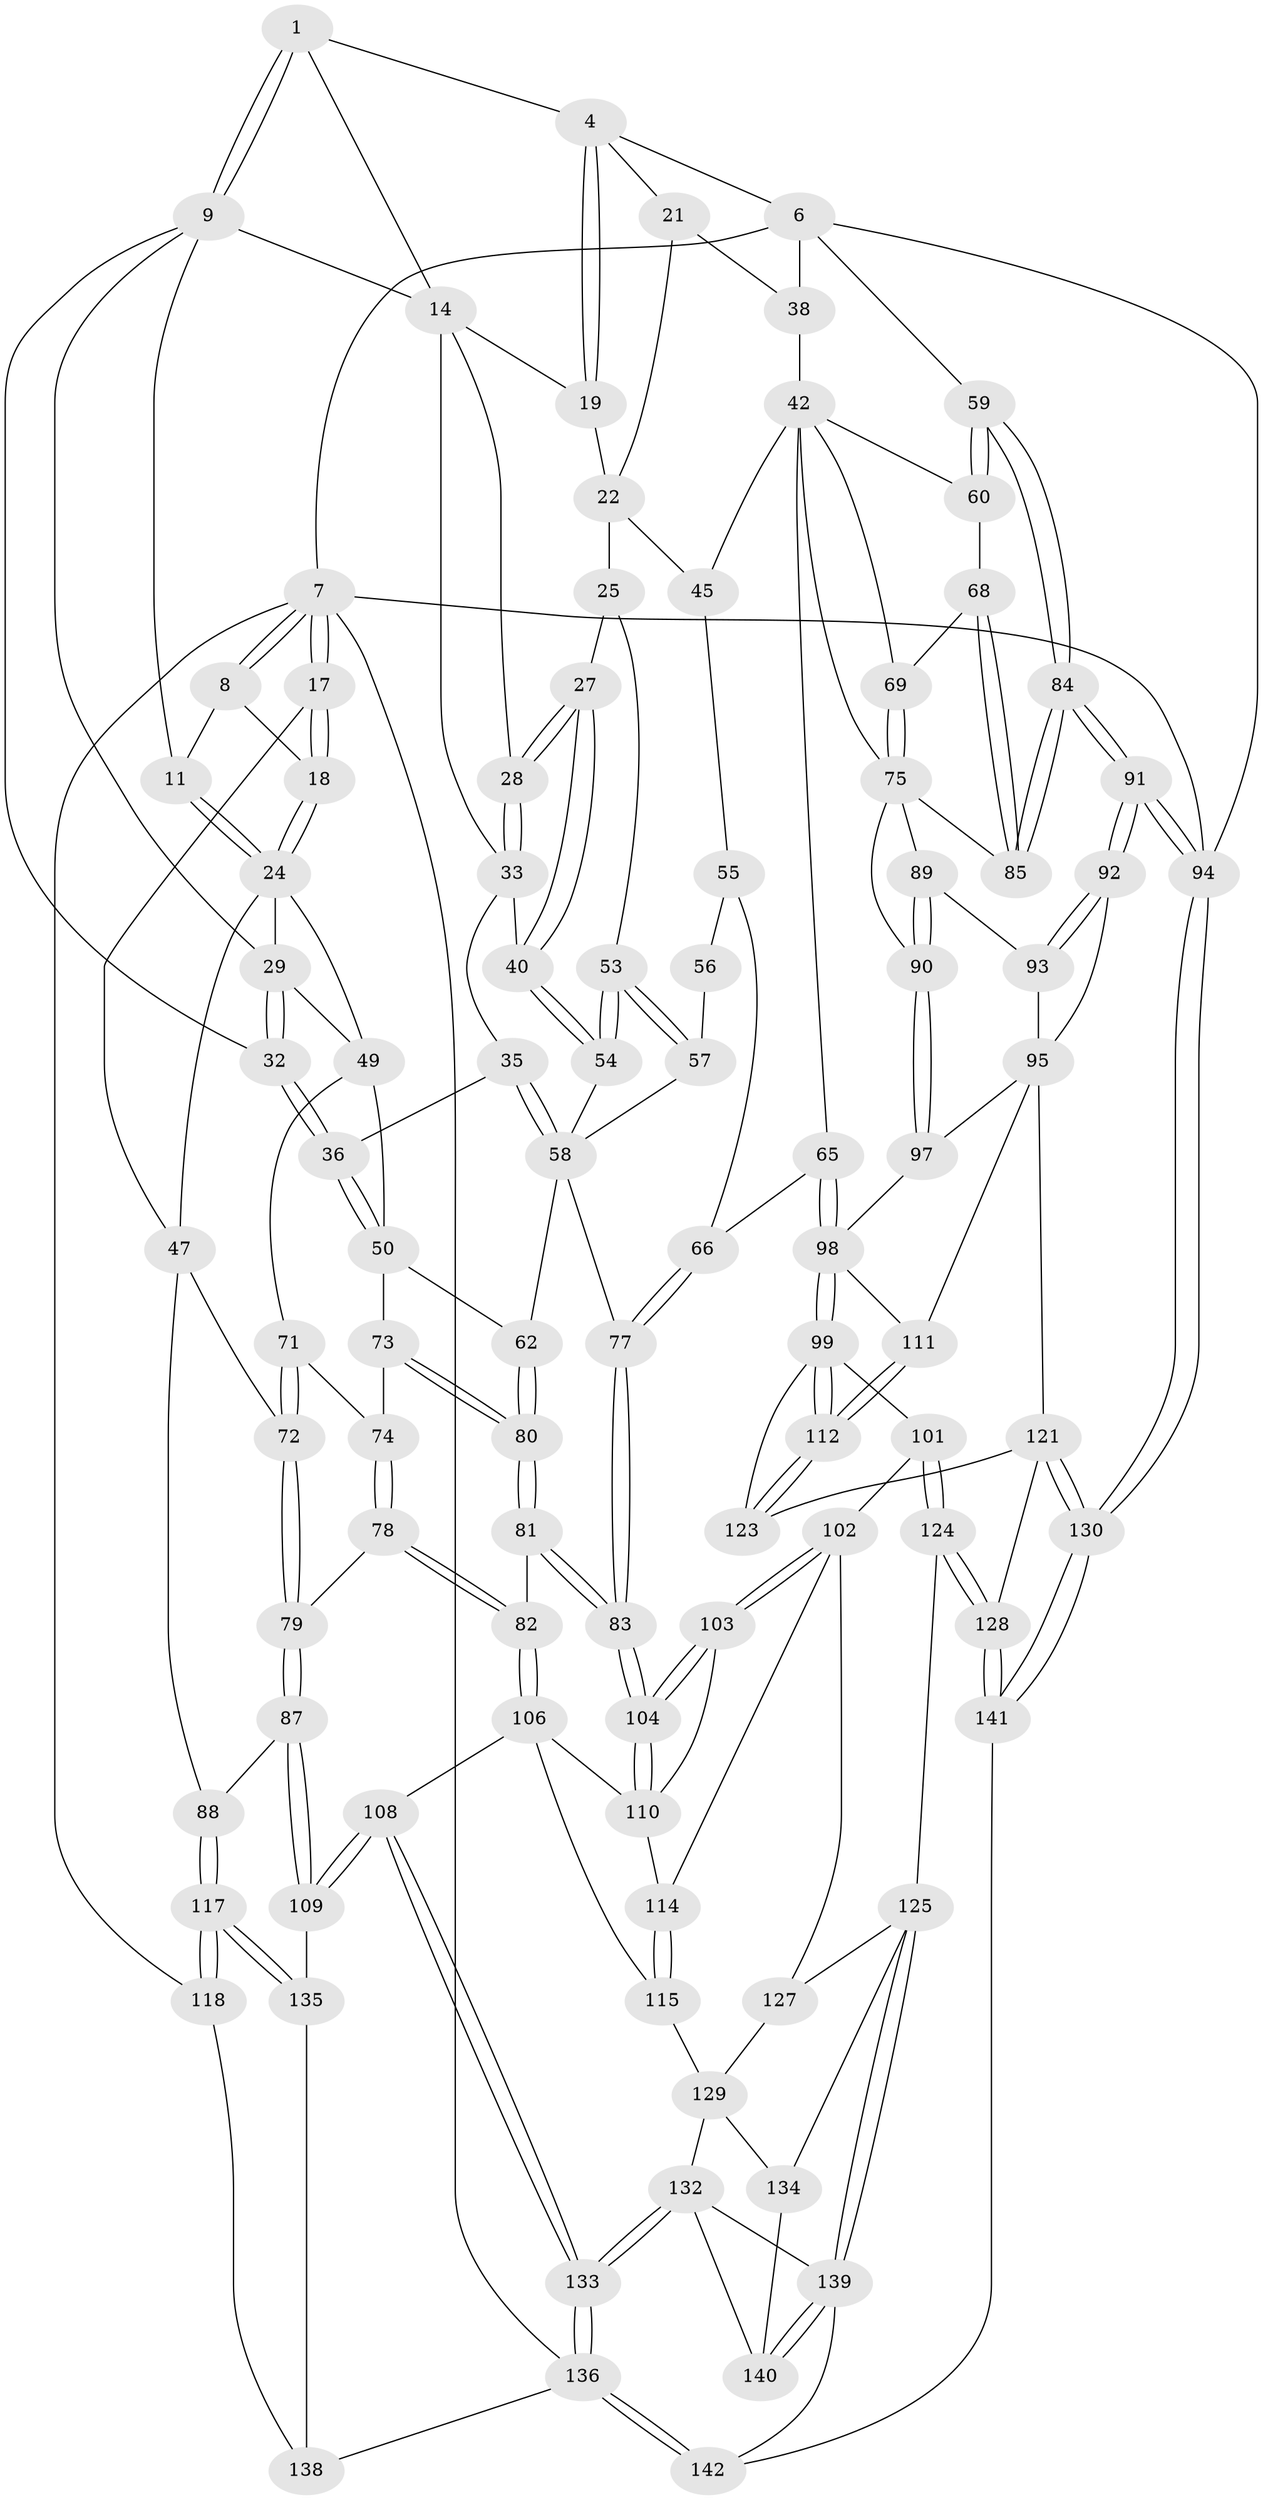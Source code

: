 // original degree distribution, {3: 0.013888888888888888, 4: 0.2708333333333333, 6: 0.2569444444444444, 5: 0.4583333333333333}
// Generated by graph-tools (version 1.1) at 2025/21/03/04/25 18:21:24]
// undirected, 100 vertices, 236 edges
graph export_dot {
graph [start="1"]
  node [color=gray90,style=filled];
  1 [pos="+0.19815869203484582+0",super="+2"];
  4 [pos="+0.7151206937010517+0",super="+5"];
  6 [pos="+1+0",super="+37"];
  7 [pos="+0+0",super="+119"];
  8 [pos="+0.18486302621104406+0",super="+12"];
  9 [pos="+0.21852931950070079+0.052495334487182736",super="+10+16"];
  11 [pos="+0.0708718561222233+0.11920866998072106"];
  14 [pos="+0.43445773520078723+0.10168227379838066",super="+20+15"];
  17 [pos="+0+0.14919162236088596"];
  18 [pos="+0+0.14149637193549192"];
  19 [pos="+0.5588390026957478+0.1130377399809319"];
  21 [pos="+0.7724577208902478+0.09829349667417034"];
  22 [pos="+0.6799374711337783+0.17253867888045926",super="+23+41"];
  24 [pos="+0.02968060322060688+0.16436483505120533",super="+31"];
  25 [pos="+0.5674698493694259+0.2514293305037624",super="+26"];
  27 [pos="+0.5174382024427951+0.24110031266504292"];
  28 [pos="+0.514708835604763+0.23358576637510106"];
  29 [pos="+0.13235993522178122+0.2312161151605481",super="+30"];
  32 [pos="+0.26152658177368066+0.25728780550215613"];
  33 [pos="+0.40386748333037814+0.15307312805034143",super="+34"];
  35 [pos="+0.3143274970231405+0.2861558806974569"];
  36 [pos="+0.26860803895270363+0.2734915627911729"];
  38 [pos="+0.9944442963131076+0.1493323860983695",super="+39"];
  40 [pos="+0.4494815357163006+0.2706648439292835"];
  42 [pos="+0.8477400454423833+0.2775560763478316",super="+52+43"];
  45 [pos="+0.6442925582417559+0.289538938315122"];
  47 [pos="+0+0.39631066965571093",super="+48"];
  49 [pos="+0.12480294303879579+0.33805397905407325",super="+51"];
  50 [pos="+0.24504377257889196+0.3268276102865042",super="+63"];
  53 [pos="+0.5054917997138214+0.3584163824560828"];
  54 [pos="+0.44402962601644463+0.28143990612266956"];
  55 [pos="+0.6409581492367106+0.29379094246434895",super="+67"];
  56 [pos="+0.5782123613893498+0.36047674029026744"];
  57 [pos="+0.511391836316402+0.3883386261788102"];
  58 [pos="+0.3807757037508368+0.3238512542107469",super="+61"];
  59 [pos="+1+0.3248508049860985"];
  60 [pos="+1+0.33332877614806056"];
  62 [pos="+0.35317774392097456+0.4268327877188281"];
  65 [pos="+0.685199809480697+0.5030695477891451"];
  66 [pos="+0.6293967268523855+0.5065853233594988"];
  68 [pos="+0.910231404016161+0.4350042365650211"];
  69 [pos="+0.8641977488140717+0.44779713374342967"];
  71 [pos="+0.15016079366434154+0.41918344962633486"];
  72 [pos="+0.1227719102956561+0.44851490029840546"];
  73 [pos="+0.23612416706120934+0.4260200262986499"];
  74 [pos="+0.2073618070564763+0.43048381898696303"];
  75 [pos="+0.8527455665320431+0.47051404377753103",super="+76+86"];
  77 [pos="+0.5219308483073585+0.5382381670428215"];
  78 [pos="+0.16007177245700066+0.5562348096103308"];
  79 [pos="+0.1582312559530755+0.5563354658876419"];
  80 [pos="+0.29285540135595456+0.5082505308785175"];
  81 [pos="+0.2923625714880257+0.5130374834372629"];
  82 [pos="+0.2529767982720259+0.5634216740429997"];
  83 [pos="+0.5028894087203861+0.5751582105322475"];
  84 [pos="+1+0.5583144230037506"];
  85 [pos="+1+0.5177999753926285"];
  87 [pos="+0.11126241006442479+0.5897222642139294"];
  88 [pos="+0+0.5658210184893837"];
  89 [pos="+0.8687805554694936+0.5426997882343076"];
  90 [pos="+0.819752975326705+0.5201818553467247"];
  91 [pos="+1+0.6374818903961024"];
  92 [pos="+1+0.6595226681957979"];
  93 [pos="+0.9059010518478012+0.5727965777655177"];
  94 [pos="+1+1"];
  95 [pos="+0.902892370696296+0.7048241870717169",super="+120+96"];
  97 [pos="+0.8152235059124501+0.6457780430336548"];
  98 [pos="+0.6919776942249048+0.6208348019952038",super="+105"];
  99 [pos="+0.6719157970400224+0.6457439008388647",super="+100"];
  101 [pos="+0.5581333379054955+0.6883698935600262"];
  102 [pos="+0.5045087423662107+0.6533217483446537",super="+116"];
  103 [pos="+0.5018856835228312+0.6418296992850204"];
  104 [pos="+0.4984445946889499+0.6117418143711479"];
  106 [pos="+0.26862330941708695+0.6028281767906705",super="+107"];
  108 [pos="+0.17608499008573775+0.7826013062126601"];
  109 [pos="+0.1578604402174356+0.7756023091369438"];
  110 [pos="+0.3006883088738137+0.621749519608039",super="+113"];
  111 [pos="+0.738196214976073+0.7658450869101752"];
  112 [pos="+0.7369744895629519+0.7676051960653741"];
  114 [pos="+0.3309460036865223+0.6950264952196404"];
  115 [pos="+0.285980614410558+0.7737360219251771"];
  117 [pos="+0+0.6245503419788832"];
  118 [pos="+0+0.6274603862093714"];
  121 [pos="+0.865903292967156+0.9522706357078486",super="+122"];
  123 [pos="+0.7265996487855563+0.789343444817288"];
  124 [pos="+0.5784068640975221+0.8709023172832515"];
  125 [pos="+0.5647786610229351+0.8712905898432136",super="+126"];
  127 [pos="+0.4539416923840282+0.7296346098046682"];
  128 [pos="+0.5972053638099213+0.8793693131448062"];
  129 [pos="+0.3282022319974039+0.7951650789171498",super="+131"];
  130 [pos="+1+1"];
  132 [pos="+0.30067982960473333+0.976117133280943",super="+144"];
  133 [pos="+0.22539858525462197+1"];
  134 [pos="+0.40577992152524894+0.8900226443602398"];
  135 [pos="+0.12363020968002428+0.7808163325731058"];
  136 [pos="+0.18082522429822984+1",super="+137"];
  138 [pos="+0.0538231691835925+0.8534867246953161"];
  139 [pos="+0.48241891871149356+0.9320886614061519",super="+143"];
  140 [pos="+0.42328732497876453+0.9026018661571483"];
  141 [pos="+0.6466930263297586+1"];
  142 [pos="+0.5197526850439712+1"];
  1 -- 9;
  1 -- 9;
  1 -- 4;
  1 -- 14;
  4 -- 19;
  4 -- 19;
  4 -- 21;
  4 -- 6;
  6 -- 7;
  6 -- 94;
  6 -- 38;
  6 -- 59;
  7 -- 8;
  7 -- 8;
  7 -- 17;
  7 -- 17;
  7 -- 94;
  7 -- 118;
  7 -- 136;
  8 -- 18;
  8 -- 11;
  9 -- 11;
  9 -- 29;
  9 -- 32;
  9 -- 14;
  11 -- 24;
  11 -- 24;
  14 -- 19;
  14 -- 28;
  14 -- 33;
  17 -- 18;
  17 -- 18;
  17 -- 47;
  18 -- 24;
  18 -- 24;
  19 -- 22;
  21 -- 22;
  21 -- 38;
  22 -- 25 [weight=2];
  22 -- 45;
  24 -- 49;
  24 -- 47;
  24 -- 29;
  25 -- 27;
  25 -- 53;
  27 -- 28;
  27 -- 28;
  27 -- 40;
  27 -- 40;
  28 -- 33;
  28 -- 33;
  29 -- 32;
  29 -- 32;
  29 -- 49;
  32 -- 36;
  32 -- 36;
  33 -- 40;
  33 -- 35;
  35 -- 36;
  35 -- 58;
  35 -- 58;
  36 -- 50;
  36 -- 50;
  38 -- 42 [weight=2];
  40 -- 54;
  40 -- 54;
  42 -- 60;
  42 -- 65;
  42 -- 69;
  42 -- 75;
  42 -- 45;
  45 -- 55;
  47 -- 72;
  47 -- 88;
  49 -- 50;
  49 -- 71;
  50 -- 73;
  50 -- 62;
  53 -- 54;
  53 -- 54;
  53 -- 57;
  53 -- 57;
  54 -- 58;
  55 -- 56 [weight=2];
  55 -- 66;
  56 -- 57;
  57 -- 58;
  58 -- 77;
  58 -- 62;
  59 -- 60;
  59 -- 60;
  59 -- 84;
  59 -- 84;
  60 -- 68;
  62 -- 80;
  62 -- 80;
  65 -- 66;
  65 -- 98;
  65 -- 98;
  66 -- 77;
  66 -- 77;
  68 -- 69;
  68 -- 85;
  68 -- 85;
  69 -- 75;
  69 -- 75;
  71 -- 72;
  71 -- 72;
  71 -- 74;
  72 -- 79;
  72 -- 79;
  73 -- 74;
  73 -- 80;
  73 -- 80;
  74 -- 78;
  74 -- 78;
  75 -- 90;
  75 -- 89;
  75 -- 85;
  77 -- 83;
  77 -- 83;
  78 -- 79;
  78 -- 82;
  78 -- 82;
  79 -- 87;
  79 -- 87;
  80 -- 81;
  80 -- 81;
  81 -- 82;
  81 -- 83;
  81 -- 83;
  82 -- 106;
  82 -- 106;
  83 -- 104;
  83 -- 104;
  84 -- 85;
  84 -- 85;
  84 -- 91;
  84 -- 91;
  87 -- 88;
  87 -- 109;
  87 -- 109;
  88 -- 117;
  88 -- 117;
  89 -- 90;
  89 -- 90;
  89 -- 93;
  90 -- 97;
  90 -- 97;
  91 -- 92;
  91 -- 92;
  91 -- 94;
  91 -- 94;
  92 -- 93;
  92 -- 93;
  92 -- 95;
  93 -- 95;
  94 -- 130;
  94 -- 130;
  95 -- 121;
  95 -- 97;
  95 -- 111;
  97 -- 98;
  98 -- 99;
  98 -- 99;
  98 -- 111;
  99 -- 112;
  99 -- 112;
  99 -- 123;
  99 -- 101;
  101 -- 102;
  101 -- 124;
  101 -- 124;
  102 -- 103;
  102 -- 103;
  102 -- 114;
  102 -- 127;
  103 -- 104;
  103 -- 104;
  103 -- 110;
  104 -- 110;
  104 -- 110;
  106 -- 110;
  106 -- 115;
  106 -- 108;
  108 -- 109;
  108 -- 109;
  108 -- 133;
  108 -- 133;
  109 -- 135;
  110 -- 114;
  111 -- 112;
  111 -- 112;
  112 -- 123;
  112 -- 123;
  114 -- 115;
  114 -- 115;
  115 -- 129;
  117 -- 118;
  117 -- 118;
  117 -- 135;
  117 -- 135;
  118 -- 138;
  121 -- 130;
  121 -- 130;
  121 -- 128;
  121 -- 123;
  124 -- 125;
  124 -- 128;
  124 -- 128;
  125 -- 139;
  125 -- 139;
  125 -- 134;
  125 -- 127;
  127 -- 129;
  128 -- 141;
  128 -- 141;
  129 -- 132;
  129 -- 134;
  130 -- 141;
  130 -- 141;
  132 -- 133;
  132 -- 133;
  132 -- 140;
  132 -- 139;
  133 -- 136;
  133 -- 136;
  134 -- 140;
  135 -- 138;
  136 -- 142;
  136 -- 142;
  136 -- 138;
  139 -- 140;
  139 -- 140;
  139 -- 142;
  141 -- 142;
}
